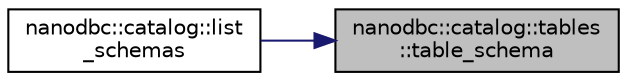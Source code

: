 digraph "nanodbc::catalog::tables::table_schema"
{
 // LATEX_PDF_SIZE
  edge [fontname="Helvetica",fontsize="10",labelfontname="Helvetica",labelfontsize="10"];
  node [fontname="Helvetica",fontsize="10",shape=record];
  rankdir="RL";
  Node13 [label="nanodbc::catalog::tables\l::table_schema",height=0.2,width=0.4,color="black", fillcolor="grey75", style="filled", fontcolor="black",tooltip="Fetch table schema."];
  Node13 -> Node14 [dir="back",color="midnightblue",fontsize="10",style="solid",fontname="Helvetica"];
  Node14 [label="nanodbc::catalog::list\l_schemas",height=0.2,width=0.4,color="black", fillcolor="white", style="filled",URL="$classnanodbc_1_1catalog.html#a00ec6b6cab5f6dab26dcd3b9d3435351",tooltip="Returns names of all schemas available in connected data source."];
}
